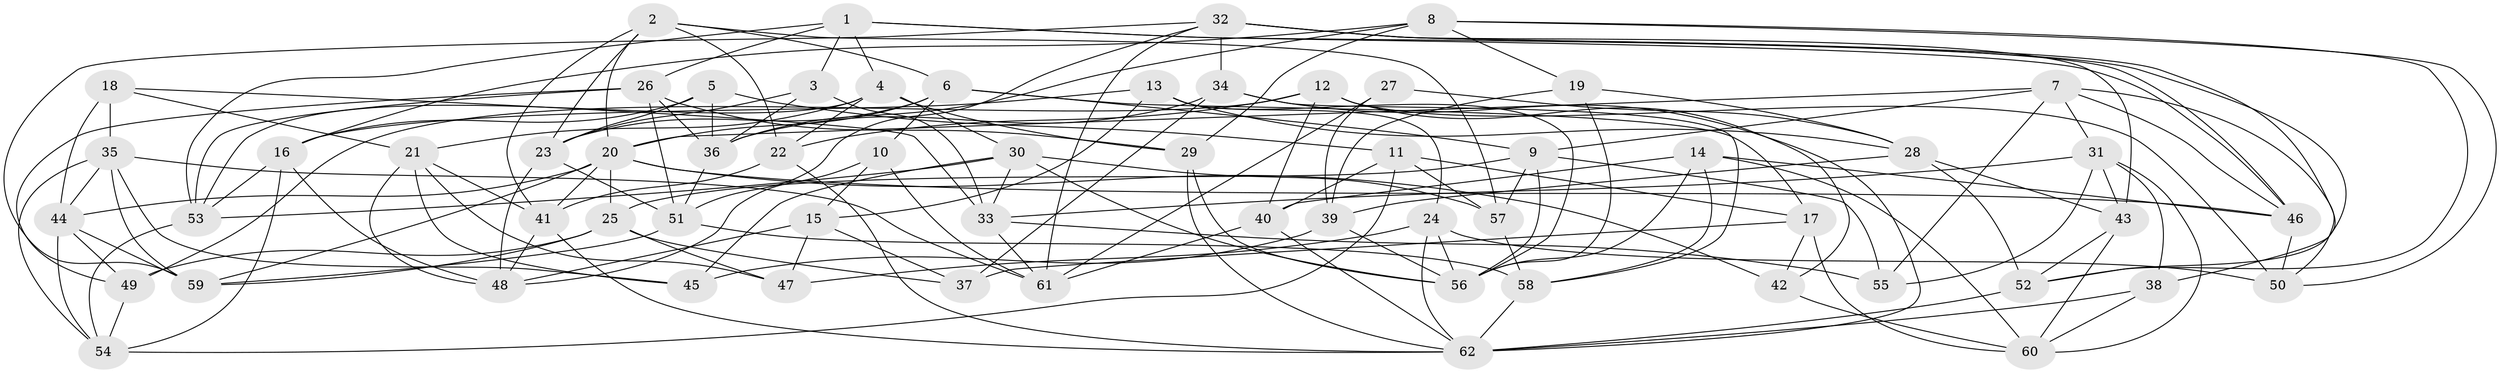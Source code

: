 // original degree distribution, {4: 1.0}
// Generated by graph-tools (version 1.1) at 2025/03/03/09/25 03:03:10]
// undirected, 62 vertices, 169 edges
graph export_dot {
graph [start="1"]
  node [color=gray90,style=filled];
  1;
  2;
  3;
  4;
  5;
  6;
  7;
  8;
  9;
  10;
  11;
  12;
  13;
  14;
  15;
  16;
  17;
  18;
  19;
  20;
  21;
  22;
  23;
  24;
  25;
  26;
  27;
  28;
  29;
  30;
  31;
  32;
  33;
  34;
  35;
  36;
  37;
  38;
  39;
  40;
  41;
  42;
  43;
  44;
  45;
  46;
  47;
  48;
  49;
  50;
  51;
  52;
  53;
  54;
  55;
  56;
  57;
  58;
  59;
  60;
  61;
  62;
  1 -- 3 [weight=1.0];
  1 -- 4 [weight=1.0];
  1 -- 26 [weight=1.0];
  1 -- 38 [weight=1.0];
  1 -- 46 [weight=1.0];
  1 -- 53 [weight=1.0];
  2 -- 6 [weight=1.0];
  2 -- 20 [weight=1.0];
  2 -- 22 [weight=1.0];
  2 -- 23 [weight=1.0];
  2 -- 41 [weight=1.0];
  2 -- 57 [weight=1.0];
  3 -- 23 [weight=1.0];
  3 -- 33 [weight=1.0];
  3 -- 36 [weight=1.0];
  4 -- 21 [weight=1.0];
  4 -- 22 [weight=1.0];
  4 -- 29 [weight=1.0];
  4 -- 30 [weight=1.0];
  4 -- 53 [weight=1.0];
  5 -- 11 [weight=1.0];
  5 -- 16 [weight=1.0];
  5 -- 23 [weight=1.0];
  5 -- 36 [weight=1.0];
  6 -- 9 [weight=1.0];
  6 -- 10 [weight=1.0];
  6 -- 17 [weight=1.0];
  6 -- 20 [weight=1.0];
  6 -- 23 [weight=1.0];
  7 -- 9 [weight=1.0];
  7 -- 20 [weight=1.0];
  7 -- 31 [weight=1.0];
  7 -- 46 [weight=1.0];
  7 -- 50 [weight=1.0];
  7 -- 55 [weight=1.0];
  8 -- 16 [weight=1.0];
  8 -- 19 [weight=1.0];
  8 -- 29 [weight=1.0];
  8 -- 36 [weight=1.0];
  8 -- 50 [weight=1.0];
  8 -- 52 [weight=1.0];
  9 -- 25 [weight=1.0];
  9 -- 55 [weight=1.0];
  9 -- 56 [weight=1.0];
  9 -- 57 [weight=1.0];
  10 -- 15 [weight=1.0];
  10 -- 48 [weight=1.0];
  10 -- 61 [weight=1.0];
  11 -- 17 [weight=1.0];
  11 -- 40 [weight=2.0];
  11 -- 54 [weight=1.0];
  11 -- 57 [weight=1.0];
  12 -- 22 [weight=2.0];
  12 -- 40 [weight=1.0];
  12 -- 42 [weight=1.0];
  12 -- 49 [weight=1.0];
  12 -- 50 [weight=1.0];
  13 -- 15 [weight=2.0];
  13 -- 16 [weight=1.0];
  13 -- 24 [weight=1.0];
  13 -- 28 [weight=1.0];
  13 -- 56 [weight=1.0];
  14 -- 40 [weight=1.0];
  14 -- 46 [weight=1.0];
  14 -- 56 [weight=2.0];
  14 -- 58 [weight=1.0];
  14 -- 60 [weight=1.0];
  15 -- 37 [weight=1.0];
  15 -- 47 [weight=1.0];
  15 -- 48 [weight=1.0];
  16 -- 48 [weight=1.0];
  16 -- 53 [weight=1.0];
  16 -- 54 [weight=1.0];
  17 -- 37 [weight=2.0];
  17 -- 42 [weight=1.0];
  17 -- 60 [weight=1.0];
  18 -- 21 [weight=1.0];
  18 -- 33 [weight=1.0];
  18 -- 35 [weight=1.0];
  18 -- 44 [weight=1.0];
  19 -- 28 [weight=1.0];
  19 -- 39 [weight=1.0];
  19 -- 56 [weight=1.0];
  20 -- 25 [weight=1.0];
  20 -- 41 [weight=1.0];
  20 -- 42 [weight=1.0];
  20 -- 44 [weight=1.0];
  20 -- 46 [weight=1.0];
  20 -- 59 [weight=2.0];
  21 -- 41 [weight=1.0];
  21 -- 45 [weight=1.0];
  21 -- 47 [weight=1.0];
  21 -- 48 [weight=1.0];
  22 -- 41 [weight=1.0];
  22 -- 62 [weight=1.0];
  23 -- 48 [weight=1.0];
  23 -- 51 [weight=1.0];
  24 -- 47 [weight=1.0];
  24 -- 50 [weight=2.0];
  24 -- 56 [weight=1.0];
  24 -- 62 [weight=1.0];
  25 -- 37 [weight=2.0];
  25 -- 47 [weight=1.0];
  25 -- 49 [weight=2.0];
  25 -- 59 [weight=1.0];
  26 -- 29 [weight=1.0];
  26 -- 36 [weight=1.0];
  26 -- 49 [weight=1.0];
  26 -- 51 [weight=1.0];
  26 -- 53 [weight=1.0];
  27 -- 28 [weight=1.0];
  27 -- 39 [weight=2.0];
  27 -- 61 [weight=1.0];
  28 -- 39 [weight=1.0];
  28 -- 43 [weight=1.0];
  28 -- 52 [weight=1.0];
  29 -- 56 [weight=2.0];
  29 -- 62 [weight=1.0];
  30 -- 33 [weight=1.0];
  30 -- 45 [weight=1.0];
  30 -- 53 [weight=1.0];
  30 -- 56 [weight=1.0];
  30 -- 57 [weight=1.0];
  31 -- 33 [weight=1.0];
  31 -- 38 [weight=1.0];
  31 -- 43 [weight=1.0];
  31 -- 55 [weight=1.0];
  31 -- 60 [weight=1.0];
  32 -- 34 [weight=2.0];
  32 -- 43 [weight=2.0];
  32 -- 46 [weight=1.0];
  32 -- 51 [weight=1.0];
  32 -- 52 [weight=1.0];
  32 -- 59 [weight=2.0];
  32 -- 61 [weight=1.0];
  33 -- 55 [weight=1.0];
  33 -- 61 [weight=1.0];
  34 -- 36 [weight=1.0];
  34 -- 37 [weight=1.0];
  34 -- 58 [weight=1.0];
  34 -- 62 [weight=1.0];
  35 -- 44 [weight=1.0];
  35 -- 45 [weight=1.0];
  35 -- 54 [weight=1.0];
  35 -- 59 [weight=1.0];
  35 -- 61 [weight=1.0];
  36 -- 51 [weight=1.0];
  38 -- 60 [weight=1.0];
  38 -- 62 [weight=1.0];
  39 -- 45 [weight=1.0];
  39 -- 56 [weight=1.0];
  40 -- 61 [weight=1.0];
  40 -- 62 [weight=1.0];
  41 -- 48 [weight=1.0];
  41 -- 62 [weight=1.0];
  42 -- 60 [weight=1.0];
  43 -- 52 [weight=1.0];
  43 -- 60 [weight=1.0];
  44 -- 49 [weight=1.0];
  44 -- 54 [weight=1.0];
  44 -- 59 [weight=1.0];
  46 -- 50 [weight=1.0];
  49 -- 54 [weight=1.0];
  51 -- 58 [weight=1.0];
  51 -- 59 [weight=1.0];
  52 -- 62 [weight=2.0];
  53 -- 54 [weight=1.0];
  57 -- 58 [weight=2.0];
  58 -- 62 [weight=1.0];
}
